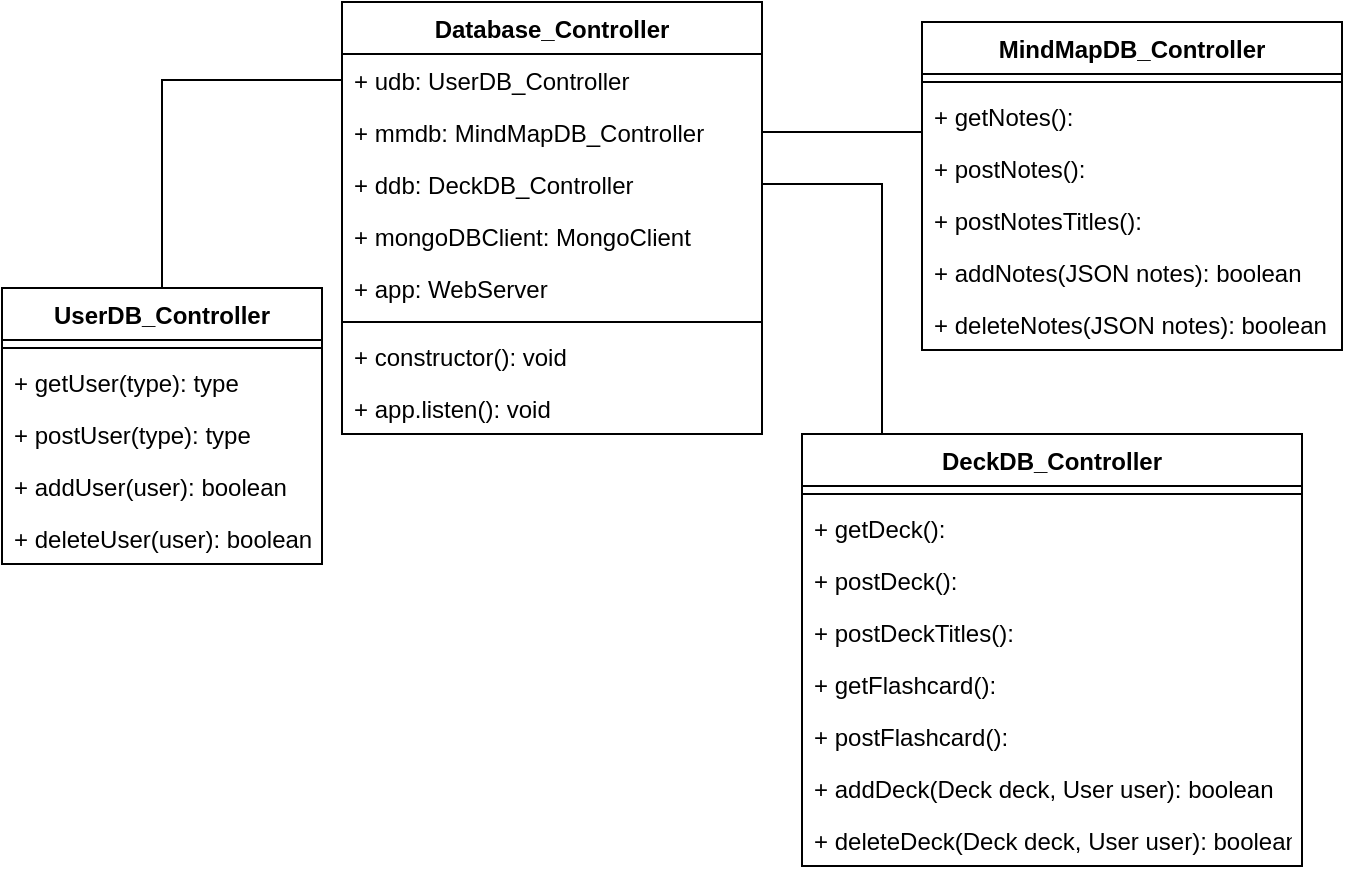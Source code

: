 <mxfile version="16.6.2" type="github">
  <diagram id="OZFG6OfKiUKvitj1Ooh6" name="Page-1">
    <mxGraphModel dx="470" dy="336" grid="1" gridSize="10" guides="1" tooltips="1" connect="1" arrows="1" fold="1" page="1" pageScale="1" pageWidth="850" pageHeight="1100" math="0" shadow="0">
      <root>
        <mxCell id="0" />
        <mxCell id="1" parent="0" />
        <mxCell id="ojVDbGATxQQFOBssAs5M-1" value="Database_Controller" style="swimlane;fontStyle=1;align=center;verticalAlign=top;childLayout=stackLayout;horizontal=1;startSize=26;horizontalStack=0;resizeParent=1;resizeParentMax=0;resizeLast=0;collapsible=1;marginBottom=0;" vertex="1" parent="1">
          <mxGeometry x="190" y="10" width="210" height="216" as="geometry" />
        </mxCell>
        <mxCell id="ojVDbGATxQQFOBssAs5M-2" value="+ udb: UserDB_Controller" style="text;strokeColor=none;fillColor=none;align=left;verticalAlign=top;spacingLeft=4;spacingRight=4;overflow=hidden;rotatable=0;points=[[0,0.5],[1,0.5]];portConstraint=eastwest;" vertex="1" parent="ojVDbGATxQQFOBssAs5M-1">
          <mxGeometry y="26" width="210" height="26" as="geometry" />
        </mxCell>
        <mxCell id="ojVDbGATxQQFOBssAs5M-19" value="+ mmdb: MindMapDB_Controller" style="text;strokeColor=none;fillColor=none;align=left;verticalAlign=top;spacingLeft=4;spacingRight=4;overflow=hidden;rotatable=0;points=[[0,0.5],[1,0.5]];portConstraint=eastwest;" vertex="1" parent="ojVDbGATxQQFOBssAs5M-1">
          <mxGeometry y="52" width="210" height="26" as="geometry" />
        </mxCell>
        <mxCell id="ojVDbGATxQQFOBssAs5M-18" value="+ ddb: DeckDB_Controller" style="text;strokeColor=none;fillColor=none;align=left;verticalAlign=top;spacingLeft=4;spacingRight=4;overflow=hidden;rotatable=0;points=[[0,0.5],[1,0.5]];portConstraint=eastwest;" vertex="1" parent="ojVDbGATxQQFOBssAs5M-1">
          <mxGeometry y="78" width="210" height="26" as="geometry" />
        </mxCell>
        <mxCell id="ojVDbGATxQQFOBssAs5M-25" value="+ mongoDBClient: MongoClient" style="text;strokeColor=none;fillColor=none;align=left;verticalAlign=top;spacingLeft=4;spacingRight=4;overflow=hidden;rotatable=0;points=[[0,0.5],[1,0.5]];portConstraint=eastwest;" vertex="1" parent="ojVDbGATxQQFOBssAs5M-1">
          <mxGeometry y="104" width="210" height="26" as="geometry" />
        </mxCell>
        <mxCell id="ojVDbGATxQQFOBssAs5M-35" value="+ app: WebServer" style="text;strokeColor=none;fillColor=none;align=left;verticalAlign=top;spacingLeft=4;spacingRight=4;overflow=hidden;rotatable=0;points=[[0,0.5],[1,0.5]];portConstraint=eastwest;" vertex="1" parent="ojVDbGATxQQFOBssAs5M-1">
          <mxGeometry y="130" width="210" height="26" as="geometry" />
        </mxCell>
        <mxCell id="ojVDbGATxQQFOBssAs5M-3" value="" style="line;strokeWidth=1;fillColor=none;align=left;verticalAlign=middle;spacingTop=-1;spacingLeft=3;spacingRight=3;rotatable=0;labelPosition=right;points=[];portConstraint=eastwest;" vertex="1" parent="ojVDbGATxQQFOBssAs5M-1">
          <mxGeometry y="156" width="210" height="8" as="geometry" />
        </mxCell>
        <mxCell id="ojVDbGATxQQFOBssAs5M-4" value="+ constructor(): void" style="text;strokeColor=none;fillColor=none;align=left;verticalAlign=top;spacingLeft=4;spacingRight=4;overflow=hidden;rotatable=0;points=[[0,0.5],[1,0.5]];portConstraint=eastwest;" vertex="1" parent="ojVDbGATxQQFOBssAs5M-1">
          <mxGeometry y="164" width="210" height="26" as="geometry" />
        </mxCell>
        <mxCell id="ojVDbGATxQQFOBssAs5M-34" value="+ app.listen(): void" style="text;strokeColor=none;fillColor=none;align=left;verticalAlign=top;spacingLeft=4;spacingRight=4;overflow=hidden;rotatable=0;points=[[0,0.5],[1,0.5]];portConstraint=eastwest;" vertex="1" parent="ojVDbGATxQQFOBssAs5M-1">
          <mxGeometry y="190" width="210" height="26" as="geometry" />
        </mxCell>
        <mxCell id="ojVDbGATxQQFOBssAs5M-36" style="edgeStyle=orthogonalEdgeStyle;rounded=0;orthogonalLoop=1;jettySize=auto;html=1;endArrow=none;endFill=0;" edge="1" parent="1" source="ojVDbGATxQQFOBssAs5M-5" target="ojVDbGATxQQFOBssAs5M-2">
          <mxGeometry relative="1" as="geometry" />
        </mxCell>
        <mxCell id="ojVDbGATxQQFOBssAs5M-5" value="UserDB_Controller" style="swimlane;fontStyle=1;align=center;verticalAlign=top;childLayout=stackLayout;horizontal=1;startSize=26;horizontalStack=0;resizeParent=1;resizeParentMax=0;resizeLast=0;collapsible=1;marginBottom=0;" vertex="1" parent="1">
          <mxGeometry x="20" y="153" width="160" height="138" as="geometry" />
        </mxCell>
        <mxCell id="ojVDbGATxQQFOBssAs5M-7" value="" style="line;strokeWidth=1;fillColor=none;align=left;verticalAlign=middle;spacingTop=-1;spacingLeft=3;spacingRight=3;rotatable=0;labelPosition=right;points=[];portConstraint=eastwest;" vertex="1" parent="ojVDbGATxQQFOBssAs5M-5">
          <mxGeometry y="26" width="160" height="8" as="geometry" />
        </mxCell>
        <mxCell id="ojVDbGATxQQFOBssAs5M-8" value="+ getUser(type): type" style="text;strokeColor=none;fillColor=none;align=left;verticalAlign=top;spacingLeft=4;spacingRight=4;overflow=hidden;rotatable=0;points=[[0,0.5],[1,0.5]];portConstraint=eastwest;" vertex="1" parent="ojVDbGATxQQFOBssAs5M-5">
          <mxGeometry y="34" width="160" height="26" as="geometry" />
        </mxCell>
        <mxCell id="ojVDbGATxQQFOBssAs5M-20" value="+ postUser(type): type" style="text;strokeColor=none;fillColor=none;align=left;verticalAlign=top;spacingLeft=4;spacingRight=4;overflow=hidden;rotatable=0;points=[[0,0.5],[1,0.5]];portConstraint=eastwest;" vertex="1" parent="ojVDbGATxQQFOBssAs5M-5">
          <mxGeometry y="60" width="160" height="26" as="geometry" />
        </mxCell>
        <mxCell id="ojVDbGATxQQFOBssAs5M-28" value="+ addUser(user): boolean" style="text;strokeColor=none;fillColor=none;align=left;verticalAlign=top;spacingLeft=4;spacingRight=4;overflow=hidden;rotatable=0;points=[[0,0.5],[1,0.5]];portConstraint=eastwest;" vertex="1" parent="ojVDbGATxQQFOBssAs5M-5">
          <mxGeometry y="86" width="160" height="26" as="geometry" />
        </mxCell>
        <mxCell id="ojVDbGATxQQFOBssAs5M-29" value="+ deleteUser(user): boolean" style="text;strokeColor=none;fillColor=none;align=left;verticalAlign=top;spacingLeft=4;spacingRight=4;overflow=hidden;rotatable=0;points=[[0,0.5],[1,0.5]];portConstraint=eastwest;" vertex="1" parent="ojVDbGATxQQFOBssAs5M-5">
          <mxGeometry y="112" width="160" height="26" as="geometry" />
        </mxCell>
        <mxCell id="ojVDbGATxQQFOBssAs5M-38" style="edgeStyle=orthogonalEdgeStyle;rounded=0;orthogonalLoop=1;jettySize=auto;html=1;entryX=1;entryY=0.5;entryDx=0;entryDy=0;endArrow=none;endFill=0;" edge="1" parent="1" source="ojVDbGATxQQFOBssAs5M-9" target="ojVDbGATxQQFOBssAs5M-18">
          <mxGeometry relative="1" as="geometry">
            <Array as="points">
              <mxPoint x="460" y="101" />
            </Array>
          </mxGeometry>
        </mxCell>
        <mxCell id="ojVDbGATxQQFOBssAs5M-9" value="DeckDB_Controller" style="swimlane;fontStyle=1;align=center;verticalAlign=top;childLayout=stackLayout;horizontal=1;startSize=26;horizontalStack=0;resizeParent=1;resizeParentMax=0;resizeLast=0;collapsible=1;marginBottom=0;" vertex="1" parent="1">
          <mxGeometry x="420" y="226" width="250" height="216" as="geometry" />
        </mxCell>
        <mxCell id="ojVDbGATxQQFOBssAs5M-11" value="" style="line;strokeWidth=1;fillColor=none;align=left;verticalAlign=middle;spacingTop=-1;spacingLeft=3;spacingRight=3;rotatable=0;labelPosition=right;points=[];portConstraint=eastwest;" vertex="1" parent="ojVDbGATxQQFOBssAs5M-9">
          <mxGeometry y="26" width="250" height="8" as="geometry" />
        </mxCell>
        <mxCell id="ojVDbGATxQQFOBssAs5M-12" value="+ getDeck(): " style="text;strokeColor=none;fillColor=none;align=left;verticalAlign=top;spacingLeft=4;spacingRight=4;overflow=hidden;rotatable=0;points=[[0,0.5],[1,0.5]];portConstraint=eastwest;" vertex="1" parent="ojVDbGATxQQFOBssAs5M-9">
          <mxGeometry y="34" width="250" height="26" as="geometry" />
        </mxCell>
        <mxCell id="ojVDbGATxQQFOBssAs5M-22" value="+ postDeck(): " style="text;strokeColor=none;fillColor=none;align=left;verticalAlign=top;spacingLeft=4;spacingRight=4;overflow=hidden;rotatable=0;points=[[0,0.5],[1,0.5]];portConstraint=eastwest;" vertex="1" parent="ojVDbGATxQQFOBssAs5M-9">
          <mxGeometry y="60" width="250" height="26" as="geometry" />
        </mxCell>
        <mxCell id="ojVDbGATxQQFOBssAs5M-30" value="+ postDeckTitles(): " style="text;strokeColor=none;fillColor=none;align=left;verticalAlign=top;spacingLeft=4;spacingRight=4;overflow=hidden;rotatable=0;points=[[0,0.5],[1,0.5]];portConstraint=eastwest;" vertex="1" parent="ojVDbGATxQQFOBssAs5M-9">
          <mxGeometry y="86" width="250" height="26" as="geometry" />
        </mxCell>
        <mxCell id="ojVDbGATxQQFOBssAs5M-24" value="+ getFlashcard(): " style="text;strokeColor=none;fillColor=none;align=left;verticalAlign=top;spacingLeft=4;spacingRight=4;overflow=hidden;rotatable=0;points=[[0,0.5],[1,0.5]];portConstraint=eastwest;" vertex="1" parent="ojVDbGATxQQFOBssAs5M-9">
          <mxGeometry y="112" width="250" height="26" as="geometry" />
        </mxCell>
        <mxCell id="ojVDbGATxQQFOBssAs5M-21" value="+ postFlashcard(): " style="text;strokeColor=none;fillColor=none;align=left;verticalAlign=top;spacingLeft=4;spacingRight=4;overflow=hidden;rotatable=0;points=[[0,0.5],[1,0.5]];portConstraint=eastwest;" vertex="1" parent="ojVDbGATxQQFOBssAs5M-9">
          <mxGeometry y="138" width="250" height="26" as="geometry" />
        </mxCell>
        <mxCell id="ojVDbGATxQQFOBssAs5M-26" value="+ addDeck(Deck deck, User user): boolean " style="text;strokeColor=none;fillColor=none;align=left;verticalAlign=top;spacingLeft=4;spacingRight=4;overflow=hidden;rotatable=0;points=[[0,0.5],[1,0.5]];portConstraint=eastwest;" vertex="1" parent="ojVDbGATxQQFOBssAs5M-9">
          <mxGeometry y="164" width="250" height="26" as="geometry" />
        </mxCell>
        <mxCell id="ojVDbGATxQQFOBssAs5M-27" value="+ deleteDeck(Deck deck, User user): boolean " style="text;strokeColor=none;fillColor=none;align=left;verticalAlign=top;spacingLeft=4;spacingRight=4;overflow=hidden;rotatable=0;points=[[0,0.5],[1,0.5]];portConstraint=eastwest;" vertex="1" parent="ojVDbGATxQQFOBssAs5M-9">
          <mxGeometry y="190" width="250" height="26" as="geometry" />
        </mxCell>
        <mxCell id="ojVDbGATxQQFOBssAs5M-37" style="edgeStyle=orthogonalEdgeStyle;rounded=0;orthogonalLoop=1;jettySize=auto;html=1;entryX=1;entryY=0.5;entryDx=0;entryDy=0;endArrow=none;endFill=0;" edge="1" parent="1" source="ojVDbGATxQQFOBssAs5M-13" target="ojVDbGATxQQFOBssAs5M-19">
          <mxGeometry relative="1" as="geometry">
            <Array as="points">
              <mxPoint x="450" y="75" />
              <mxPoint x="450" y="75" />
            </Array>
          </mxGeometry>
        </mxCell>
        <mxCell id="ojVDbGATxQQFOBssAs5M-13" value="MindMapDB_Controller" style="swimlane;fontStyle=1;align=center;verticalAlign=top;childLayout=stackLayout;horizontal=1;startSize=26;horizontalStack=0;resizeParent=1;resizeParentMax=0;resizeLast=0;collapsible=1;marginBottom=0;" vertex="1" parent="1">
          <mxGeometry x="480" y="20" width="210" height="164" as="geometry">
            <mxRectangle x="460" y="140" width="170" height="26" as="alternateBounds" />
          </mxGeometry>
        </mxCell>
        <mxCell id="ojVDbGATxQQFOBssAs5M-15" value="" style="line;strokeWidth=1;fillColor=none;align=left;verticalAlign=middle;spacingTop=-1;spacingLeft=3;spacingRight=3;rotatable=0;labelPosition=right;points=[];portConstraint=eastwest;" vertex="1" parent="ojVDbGATxQQFOBssAs5M-13">
          <mxGeometry y="26" width="210" height="8" as="geometry" />
        </mxCell>
        <mxCell id="ojVDbGATxQQFOBssAs5M-23" value="+ getNotes(): " style="text;strokeColor=none;fillColor=none;align=left;verticalAlign=top;spacingLeft=4;spacingRight=4;overflow=hidden;rotatable=0;points=[[0,0.5],[1,0.5]];portConstraint=eastwest;" vertex="1" parent="ojVDbGATxQQFOBssAs5M-13">
          <mxGeometry y="34" width="210" height="26" as="geometry" />
        </mxCell>
        <mxCell id="ojVDbGATxQQFOBssAs5M-16" value="+ postNotes(): " style="text;strokeColor=none;fillColor=none;align=left;verticalAlign=top;spacingLeft=4;spacingRight=4;overflow=hidden;rotatable=0;points=[[0,0.5],[1,0.5]];portConstraint=eastwest;" vertex="1" parent="ojVDbGATxQQFOBssAs5M-13">
          <mxGeometry y="60" width="210" height="26" as="geometry" />
        </mxCell>
        <mxCell id="ojVDbGATxQQFOBssAs5M-31" value="+ postNotesTitles(): " style="text;strokeColor=none;fillColor=none;align=left;verticalAlign=top;spacingLeft=4;spacingRight=4;overflow=hidden;rotatable=0;points=[[0,0.5],[1,0.5]];portConstraint=eastwest;" vertex="1" parent="ojVDbGATxQQFOBssAs5M-13">
          <mxGeometry y="86" width="210" height="26" as="geometry" />
        </mxCell>
        <mxCell id="ojVDbGATxQQFOBssAs5M-32" value="+ addNotes(JSON notes): boolean " style="text;strokeColor=none;fillColor=none;align=left;verticalAlign=top;spacingLeft=4;spacingRight=4;overflow=hidden;rotatable=0;points=[[0,0.5],[1,0.5]];portConstraint=eastwest;" vertex="1" parent="ojVDbGATxQQFOBssAs5M-13">
          <mxGeometry y="112" width="210" height="26" as="geometry" />
        </mxCell>
        <mxCell id="ojVDbGATxQQFOBssAs5M-33" value="+ deleteNotes(JSON notes): boolean " style="text;strokeColor=none;fillColor=none;align=left;verticalAlign=top;spacingLeft=4;spacingRight=4;overflow=hidden;rotatable=0;points=[[0,0.5],[1,0.5]];portConstraint=eastwest;" vertex="1" parent="ojVDbGATxQQFOBssAs5M-13">
          <mxGeometry y="138" width="210" height="26" as="geometry" />
        </mxCell>
      </root>
    </mxGraphModel>
  </diagram>
</mxfile>
